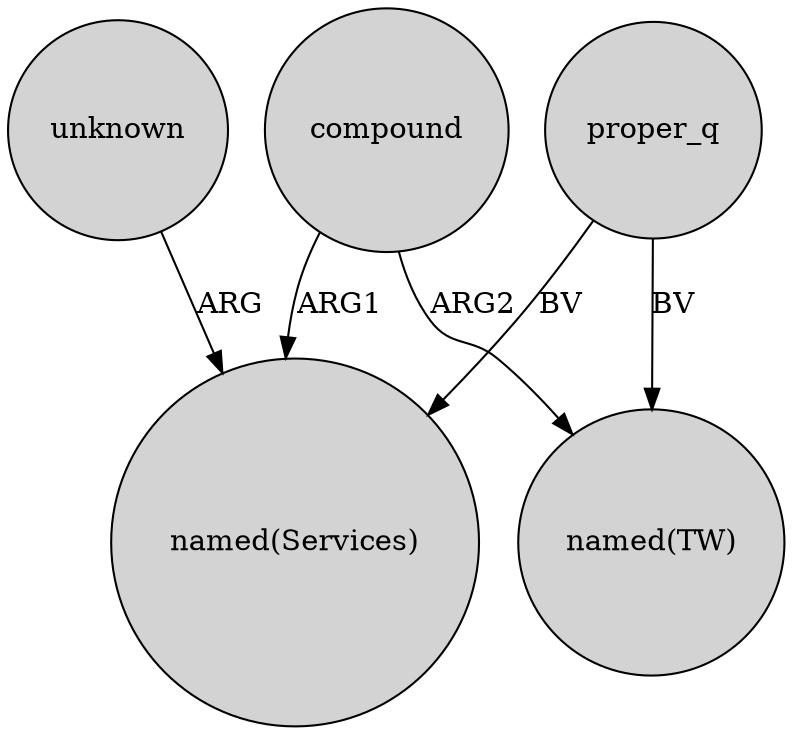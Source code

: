 digraph {
	node [shape=circle style=filled]
	unknown -> "named(Services)" [label=ARG]
	proper_q -> "named(Services)" [label=BV]
	proper_q -> "named(TW)" [label=BV]
	compound -> "named(TW)" [label=ARG2]
	compound -> "named(Services)" [label=ARG1]
}
